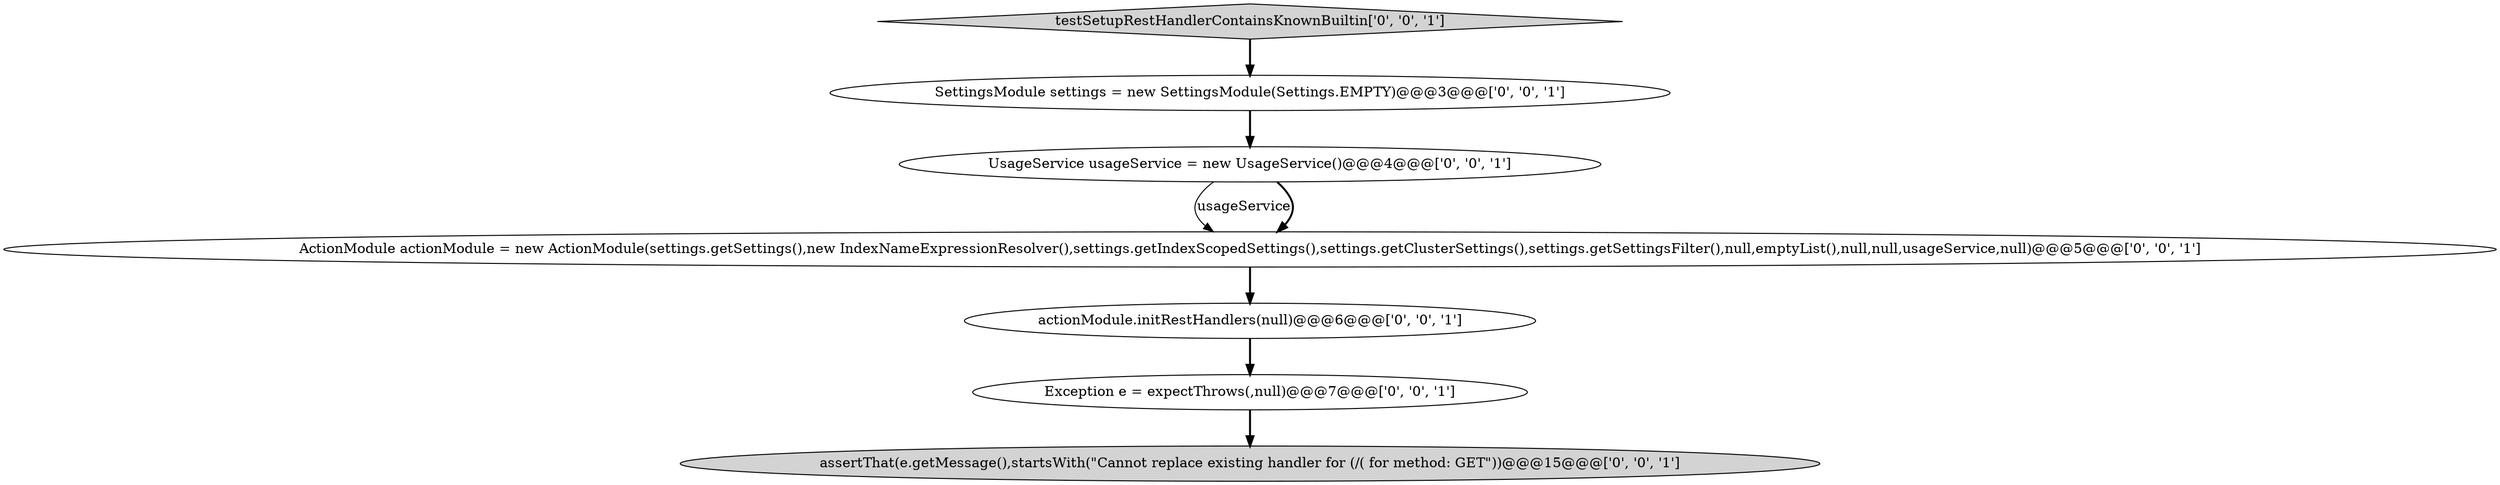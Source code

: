 digraph {
1 [style = filled, label = "Exception e = expectThrows(,null)@@@7@@@['0', '0', '1']", fillcolor = white, shape = ellipse image = "AAA0AAABBB3BBB"];
5 [style = filled, label = "SettingsModule settings = new SettingsModule(Settings.EMPTY)@@@3@@@['0', '0', '1']", fillcolor = white, shape = ellipse image = "AAA0AAABBB3BBB"];
0 [style = filled, label = "testSetupRestHandlerContainsKnownBuiltin['0', '0', '1']", fillcolor = lightgray, shape = diamond image = "AAA0AAABBB3BBB"];
2 [style = filled, label = "ActionModule actionModule = new ActionModule(settings.getSettings(),new IndexNameExpressionResolver(),settings.getIndexScopedSettings(),settings.getClusterSettings(),settings.getSettingsFilter(),null,emptyList(),null,null,usageService,null)@@@5@@@['0', '0', '1']", fillcolor = white, shape = ellipse image = "AAA0AAABBB3BBB"];
4 [style = filled, label = "actionModule.initRestHandlers(null)@@@6@@@['0', '0', '1']", fillcolor = white, shape = ellipse image = "AAA0AAABBB3BBB"];
3 [style = filled, label = "UsageService usageService = new UsageService()@@@4@@@['0', '0', '1']", fillcolor = white, shape = ellipse image = "AAA0AAABBB3BBB"];
6 [style = filled, label = "assertThat(e.getMessage(),startsWith(\"Cannot replace existing handler for (/( for method: GET\"))@@@15@@@['0', '0', '1']", fillcolor = lightgray, shape = ellipse image = "AAA0AAABBB3BBB"];
3->2 [style = solid, label="usageService"];
5->3 [style = bold, label=""];
0->5 [style = bold, label=""];
2->4 [style = bold, label=""];
1->6 [style = bold, label=""];
3->2 [style = bold, label=""];
4->1 [style = bold, label=""];
}

